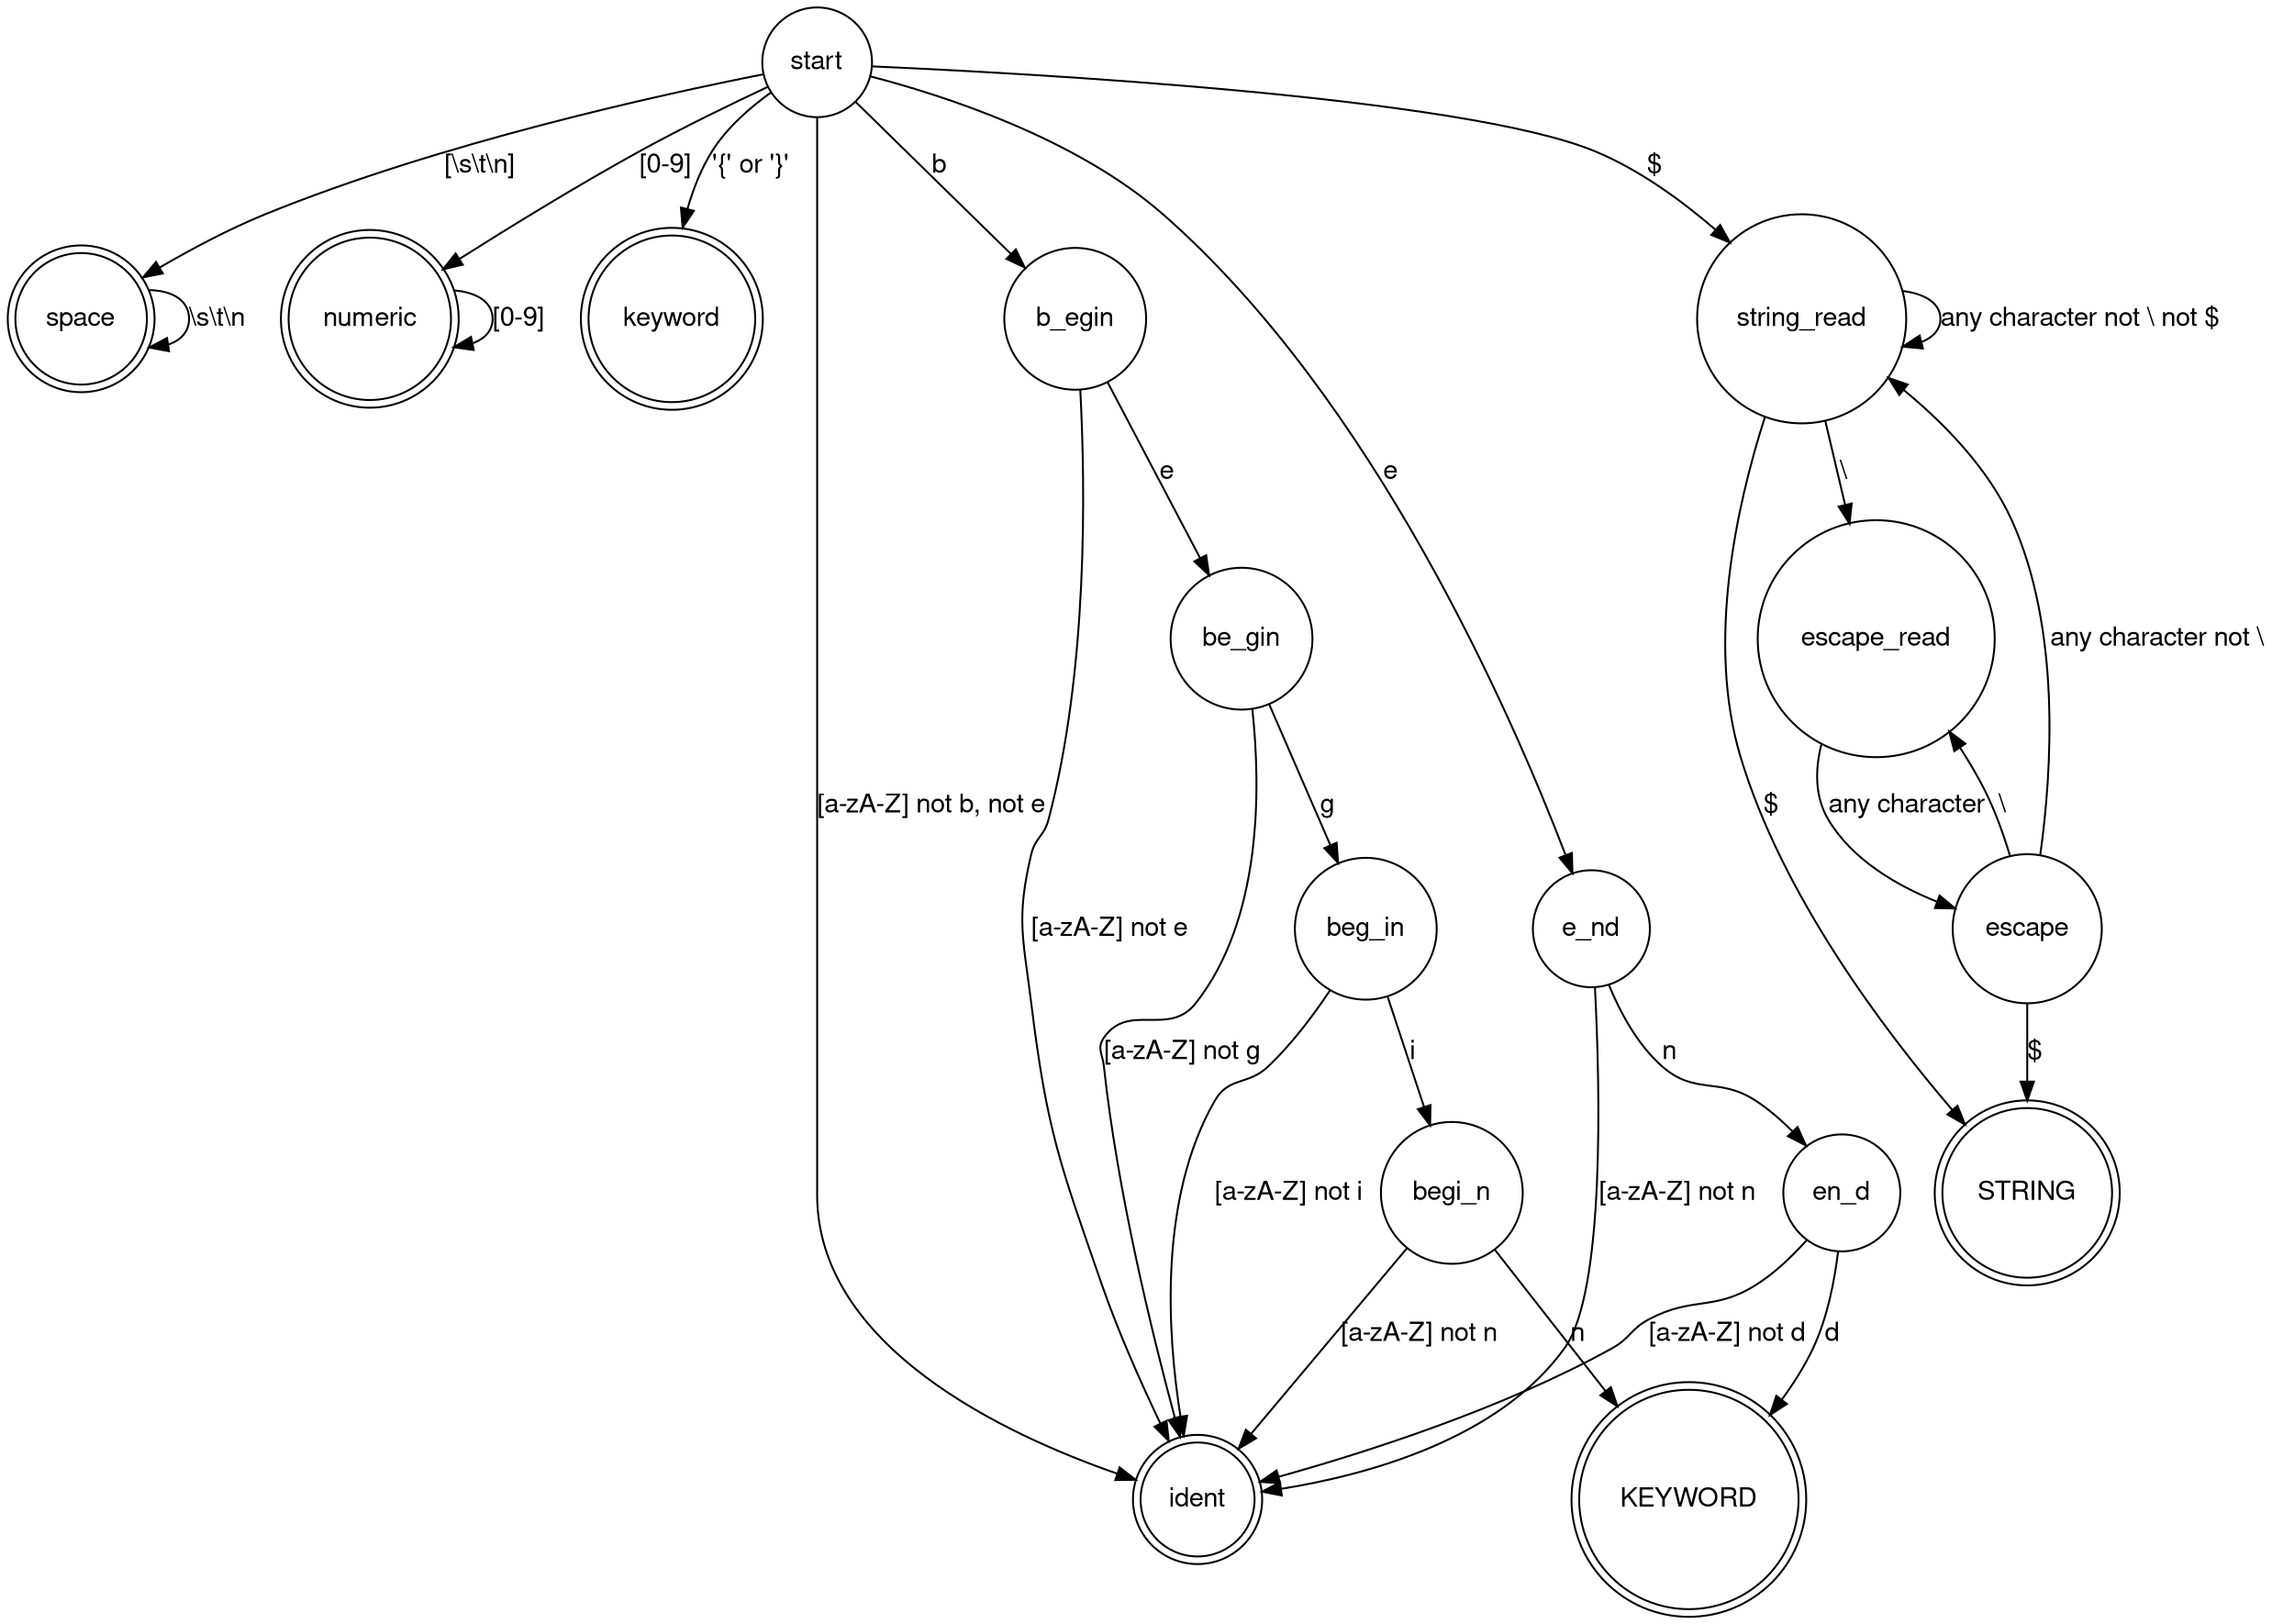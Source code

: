 
digraph ""
{
    fontname="Helvetica,Arial,sans-serif"
    node [fontname="Helvetica,Arial,sans-serif"]
    edge [fontname="Helvetica,Arial,sans-serif"]
    splines=true;
    overlap = false;
    rankdir=UD;
    node [shape = doublecircle]; space, numeric, keyword, KEYWORD, ident, STRING;
    node [shape = circle];

    start -> ident [label="[a-zA-Z] not b, not e"]

    start -> space [label="[\\s\\t\\n]"]
    space -> space [label="\\s\\t\\n"]

    start -> numeric [label="[0-9]"]
    numeric -> numeric [label="[0-9]"]
    start -> keyword [label="'{' or '}'"]

    start -> b_egin [label="b"]
    b_egin -> be_gin [label="e"]
    b_egin -> ident [label="[a-zA-Z] not e"]
    be_gin -> beg_in [label="g"]
    be_gin -> ident [label="[a-zA-Z] not g"]
    beg_in -> begi_n [label="i"]
    beg_in -> ident [label="[a-zA-Z] not i"]
    begi_n -> KEYWORD [label="n"]
    begi_n -> ident [label="[a-zA-Z] not n"]

    start -> e_nd [label="e"]
    e_nd -> en_d [label="n"]
    e_nd -> ident [label="[a-zA-Z] not n"]
    en_d -> KEYWORD [label="d"]
    en_d -> ident [label="[a-zA-Z] not d"]

    start -> string_read [label="$"]
    string_read -> string_read [label="any character not \\ not $"]
    string_read -> escape_read [label="\\"]
    string_read -> STRING [label="$"]
    escape_read -> escape [label="any character"]
    escape -> escape_read [label="\\"]
    escape -> string_read [label="any character not \\"]
    escape -> STRING [label="$"]
}

